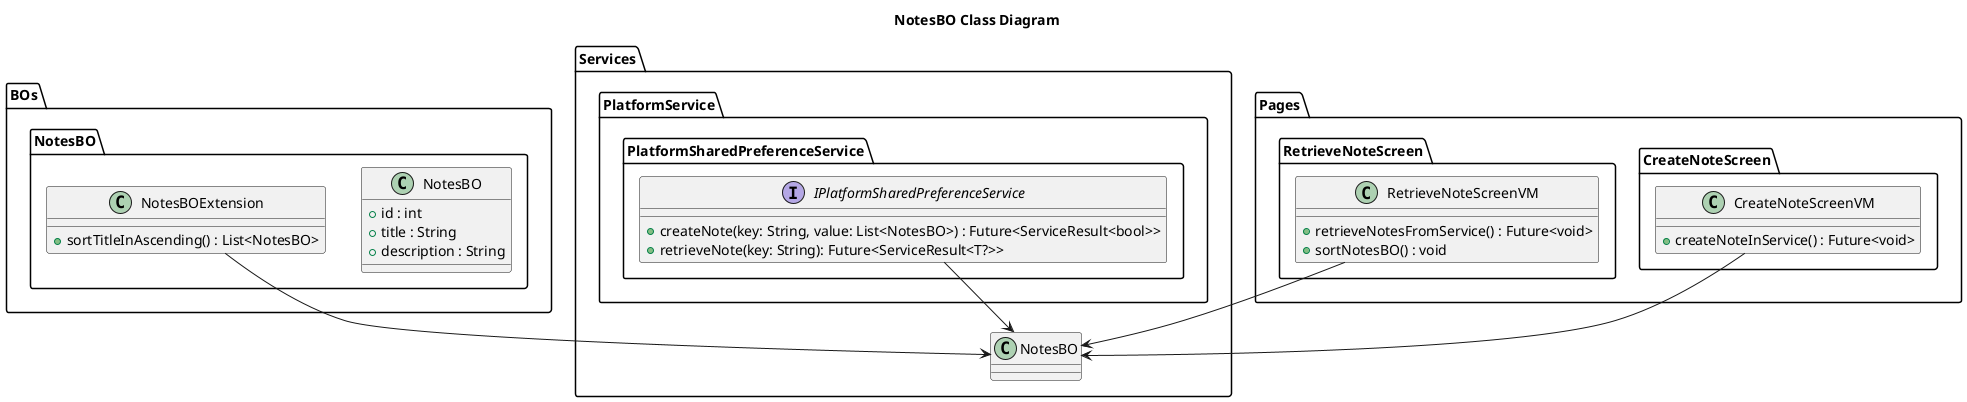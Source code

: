 @startuml NotesBO-Class
title NotesBO Class Diagram
package BOs{
    package NotesBO{
        class NotesBO{
            + id : int
            + title : String
            + description : String
        }
        class NotesBOExtension{
            + sortTitleInAscending() : List<NotesBO>
        }
    }
}
package Pages{
    package CreateNoteScreen{
        class CreateNoteScreenVM{
            + createNoteInService() : Future<void>
        }
    }
    package RetrieveNoteScreen{
        class RetrieveNoteScreenVM{
            + retrieveNotesFromService() : Future<void>
            + sortNotesBO() : void 
        }
    }
}
package Services{
    package PlatformService{
        package PlatformSharedPreferenceService{
            interface IPlatformSharedPreferenceService{
                + createNote(key: String, value: List<NotesBO>) : Future<ServiceResult<bool>>
                + retrieveNote(key: String): Future<ServiceResult<T?>>
            }
        }
    }

NotesBOExtension --> NotesBO
IPlatformSharedPreferenceService --> NotesBO
CreateNoteScreenVM --> NotesBO
RetrieveNoteScreenVM --> NotesBO 

newpage 
title NotesBOExtension Class diagram 
package BOs{
    package NotesBO{
        class NotesBOExtension{
            + sortTitleInAscending() : List<NotesBO>
        }
    }
} 
package Pages{
    package RetrieveNoteScreen{
        class RetrieveNoteScreenVM{
            + sortNotesBO() : void 
        }
    }
}
RetrieveNoteScreenVM --> NotesBOExtension
@enduml